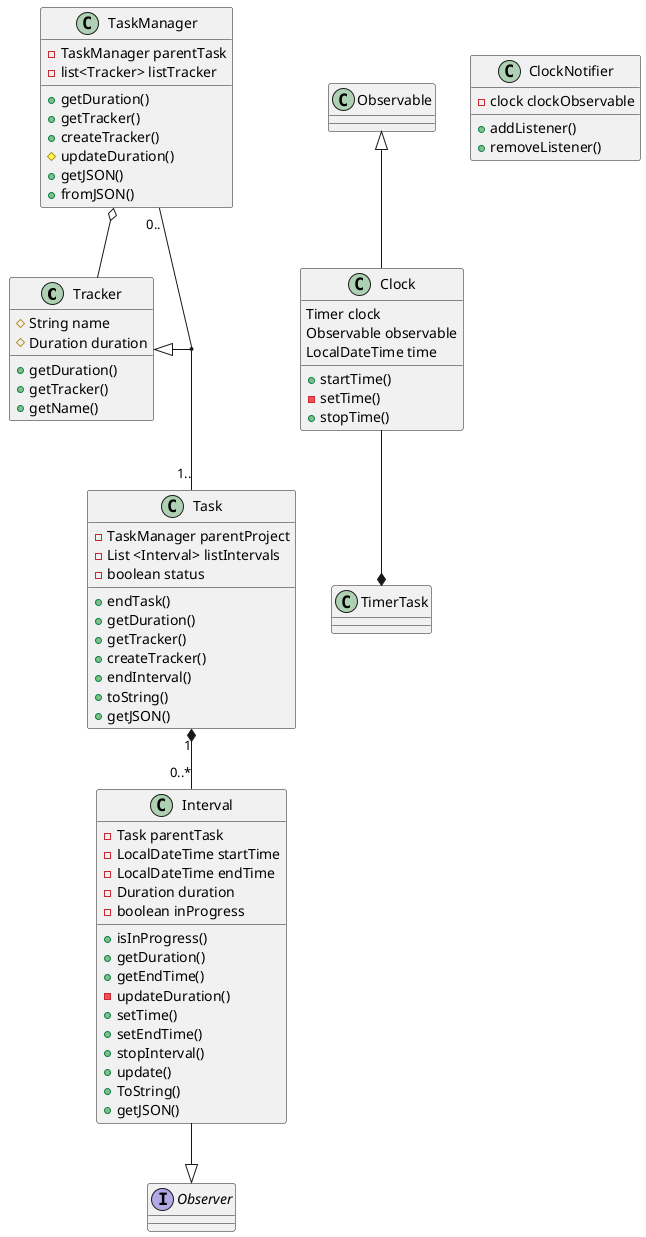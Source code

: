 @startuml
class Tracker{
#String name
#Duration duration
+getDuration()
+getTracker()
+getName()
}

class TaskManager{
-TaskManager parentTask
-list<Tracker> listTracker
+getDuration()
+getTracker()
+createTracker()
#updateDuration()
+getJSON()
+fromJSON()
}

class Task{
-TaskManager parentProject
-List <Interval> listIntervals
-boolean status
+endTask()
+getDuration()
+getTracker()
+createTracker()
+endInterval()
+toString()
+getJSON()
}

class Interval{
-Task parentTask
-LocalDateTime startTime
-LocalDateTime endTime
-Duration duration
-boolean inProgress
+isInProgress()
+getDuration()
+getEndTime()
-updateDuration()
+setTime()
+setEndTime()
+stopInterval()
+update()
+ToString()
+getJSON()
}

Interface Observer

Class Observable

class Clock{
+startTime()
-setTime()
+stopTime()
Timer clock
Observable observable
LocalDateTime time
}


class ClockNotifier{
-clock clockObservable
+addListener()
+removeListener()
}

TaskManager"0.." -- "1.." Task
Tracker<|--(TaskManager, Task)
Task"1"*--"0..*"Interval
Interval--|>Observer
TaskManager o--Tracker
Observable <|-- Clock
Clock --* TimerTask



@enduml